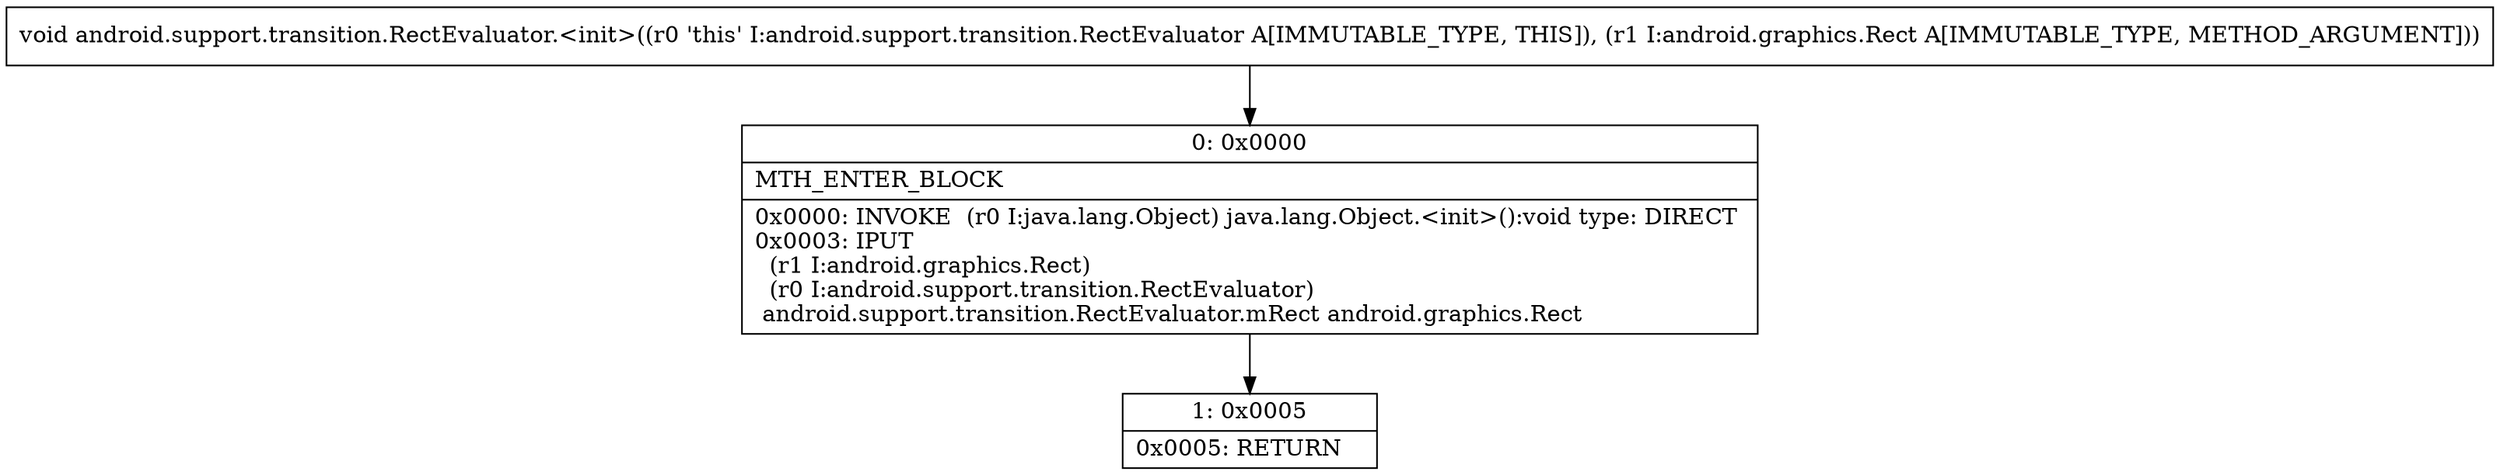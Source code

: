 digraph "CFG forandroid.support.transition.RectEvaluator.\<init\>(Landroid\/graphics\/Rect;)V" {
Node_0 [shape=record,label="{0\:\ 0x0000|MTH_ENTER_BLOCK\l|0x0000: INVOKE  (r0 I:java.lang.Object) java.lang.Object.\<init\>():void type: DIRECT \l0x0003: IPUT  \l  (r1 I:android.graphics.Rect)\l  (r0 I:android.support.transition.RectEvaluator)\l android.support.transition.RectEvaluator.mRect android.graphics.Rect \l}"];
Node_1 [shape=record,label="{1\:\ 0x0005|0x0005: RETURN   \l}"];
MethodNode[shape=record,label="{void android.support.transition.RectEvaluator.\<init\>((r0 'this' I:android.support.transition.RectEvaluator A[IMMUTABLE_TYPE, THIS]), (r1 I:android.graphics.Rect A[IMMUTABLE_TYPE, METHOD_ARGUMENT])) }"];
MethodNode -> Node_0;
Node_0 -> Node_1;
}

